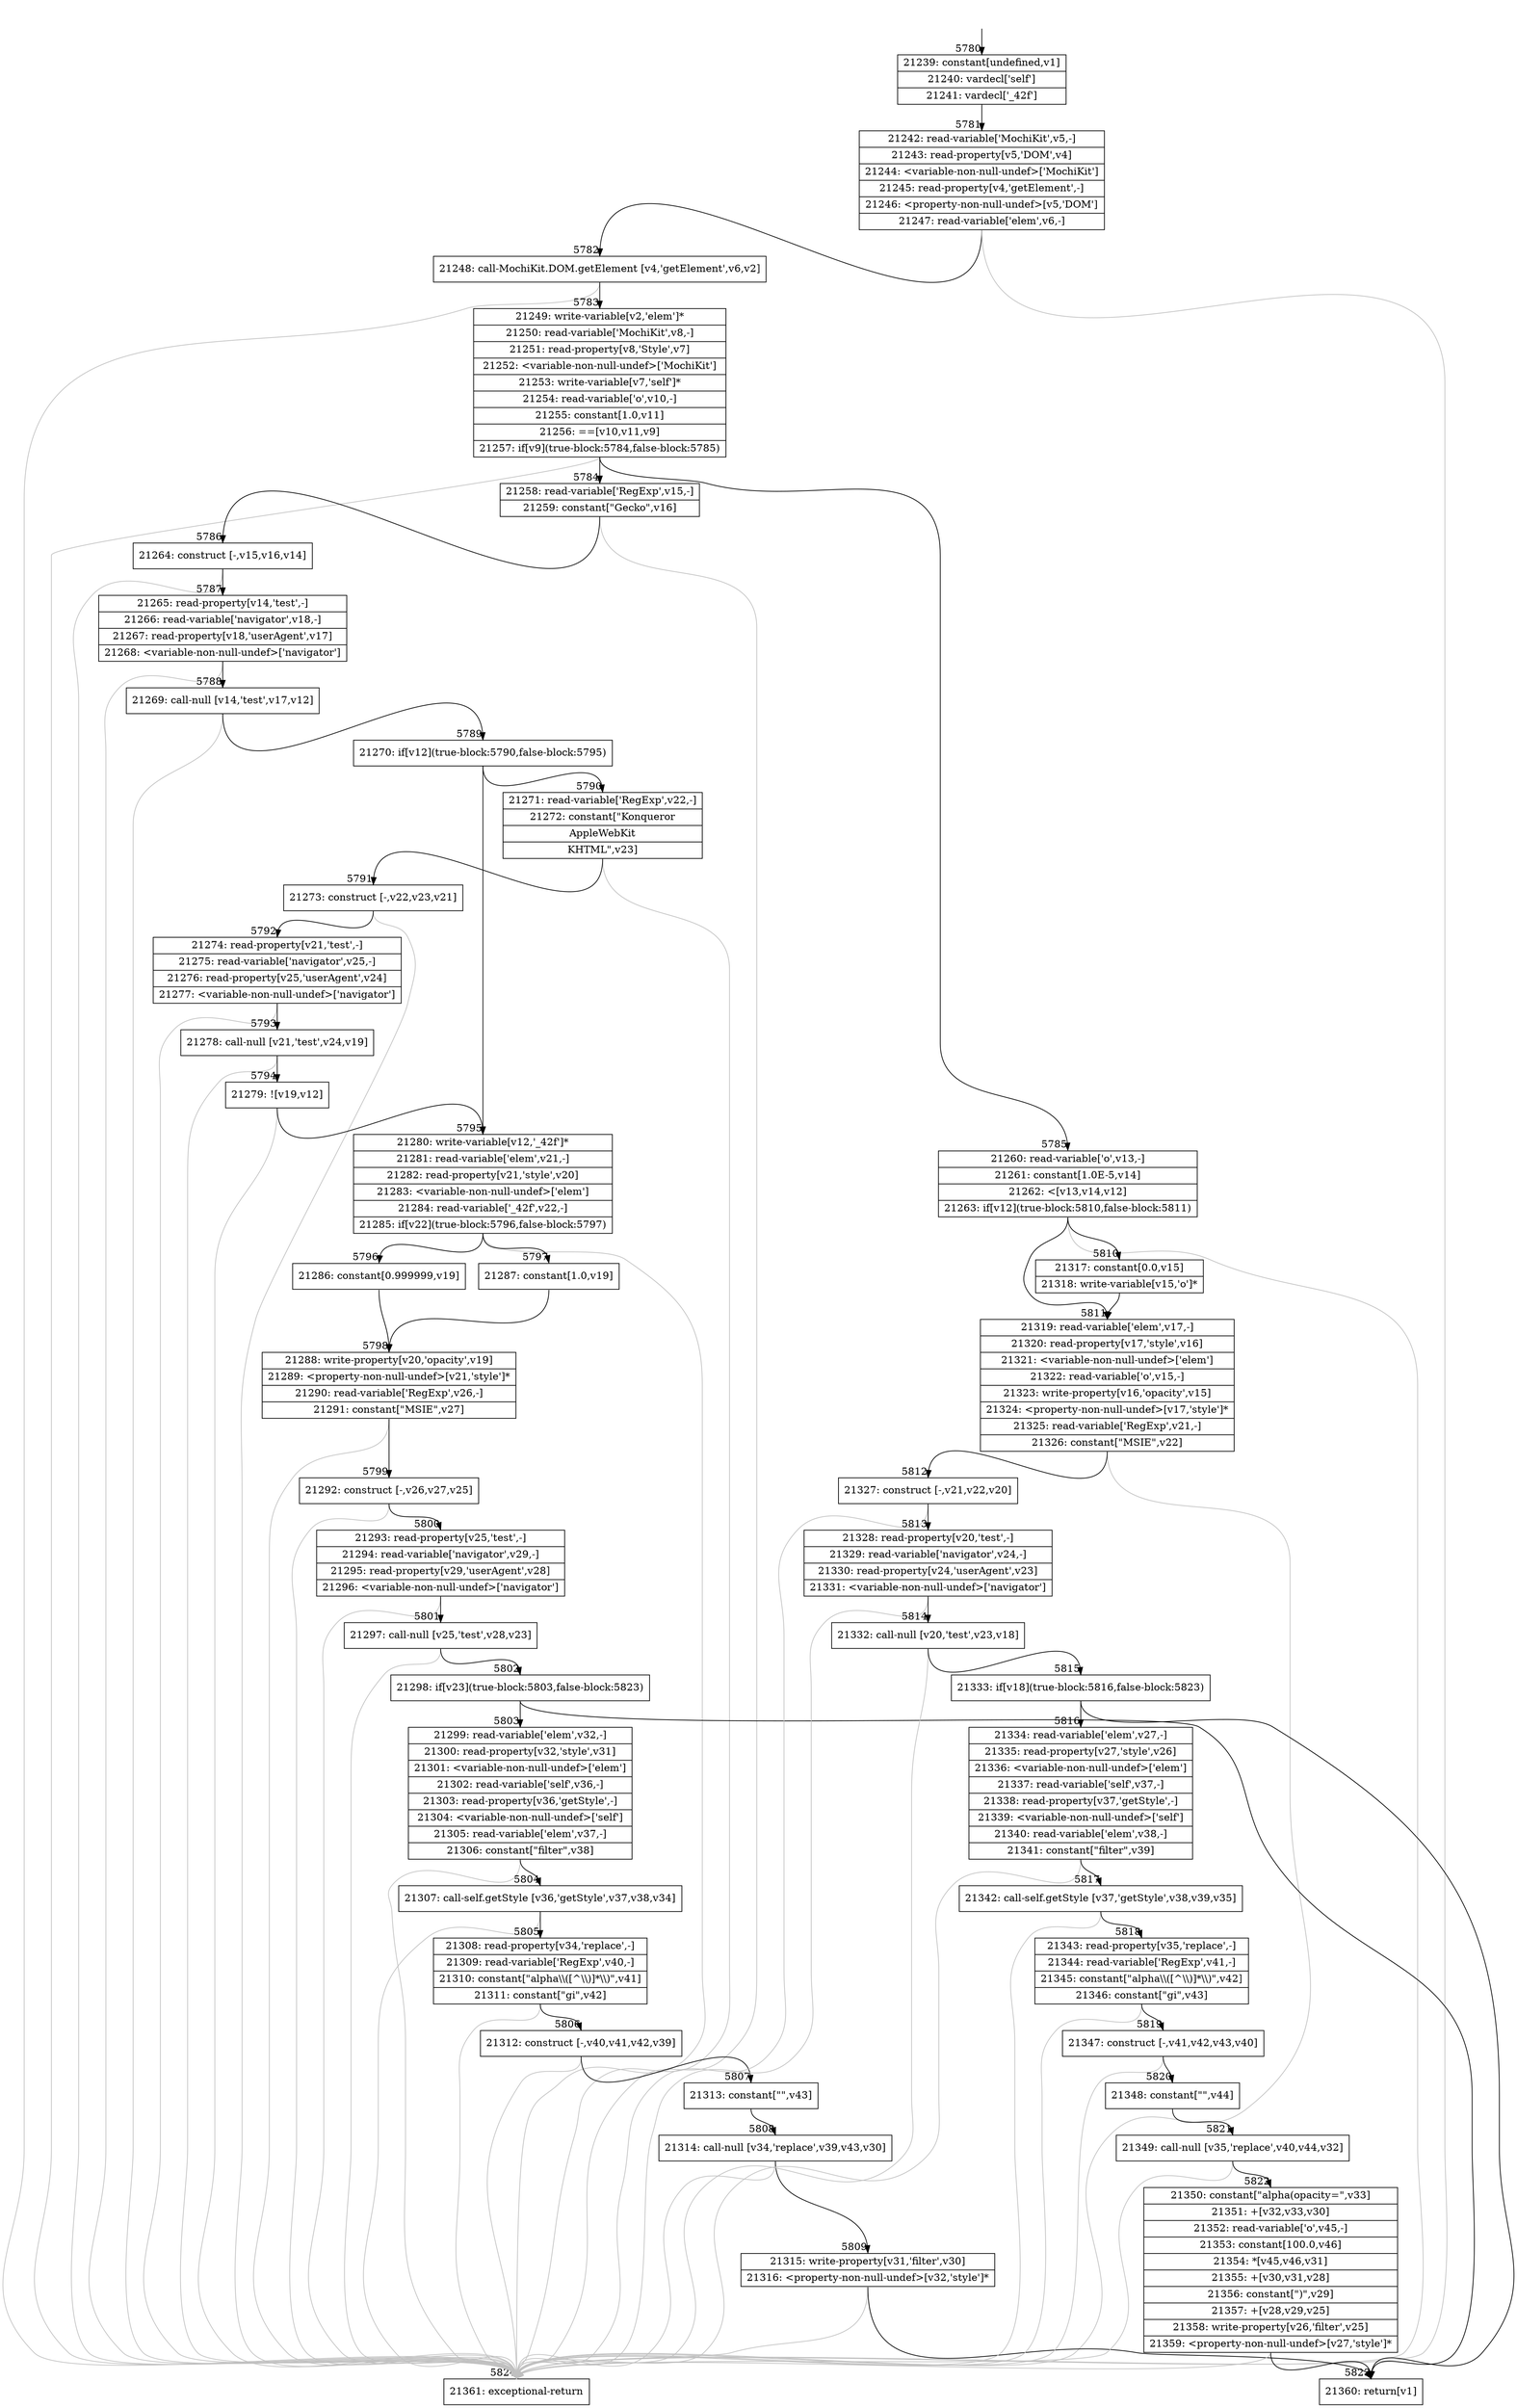 digraph {
rankdir="TD"
BB_entry399[shape=none,label=""];
BB_entry399 -> BB5780 [tailport=s, headport=n, headlabel="    5780"]
BB5780 [shape=record label="{21239: constant[undefined,v1]|21240: vardecl['self']|21241: vardecl['_42f']}" ] 
BB5780 -> BB5781 [tailport=s, headport=n, headlabel="      5781"]
BB5781 [shape=record label="{21242: read-variable['MochiKit',v5,-]|21243: read-property[v5,'DOM',v4]|21244: \<variable-non-null-undef\>['MochiKit']|21245: read-property[v4,'getElement',-]|21246: \<property-non-null-undef\>[v5,'DOM']|21247: read-variable['elem',v6,-]}" ] 
BB5781 -> BB5782 [tailport=s, headport=n, headlabel="      5782"]
BB5781 -> BB5824 [tailport=s, headport=n, color=gray, headlabel="      5824"]
BB5782 [shape=record label="{21248: call-MochiKit.DOM.getElement [v4,'getElement',v6,v2]}" ] 
BB5782 -> BB5783 [tailport=s, headport=n, headlabel="      5783"]
BB5782 -> BB5824 [tailport=s, headport=n, color=gray]
BB5783 [shape=record label="{21249: write-variable[v2,'elem']*|21250: read-variable['MochiKit',v8,-]|21251: read-property[v8,'Style',v7]|21252: \<variable-non-null-undef\>['MochiKit']|21253: write-variable[v7,'self']*|21254: read-variable['o',v10,-]|21255: constant[1.0,v11]|21256: ==[v10,v11,v9]|21257: if[v9](true-block:5784,false-block:5785)}" ] 
BB5783 -> BB5784 [tailport=s, headport=n, headlabel="      5784"]
BB5783 -> BB5785 [tailport=s, headport=n, headlabel="      5785"]
BB5783 -> BB5824 [tailport=s, headport=n, color=gray]
BB5784 [shape=record label="{21258: read-variable['RegExp',v15,-]|21259: constant[\"Gecko\",v16]}" ] 
BB5784 -> BB5786 [tailport=s, headport=n, headlabel="      5786"]
BB5784 -> BB5824 [tailport=s, headport=n, color=gray]
BB5785 [shape=record label="{21260: read-variable['o',v13,-]|21261: constant[1.0E-5,v14]|21262: \<[v13,v14,v12]|21263: if[v12](true-block:5810,false-block:5811)}" ] 
BB5785 -> BB5810 [tailport=s, headport=n, headlabel="      5810"]
BB5785 -> BB5811 [tailport=s, headport=n, headlabel="      5811"]
BB5785 -> BB5824 [tailport=s, headport=n, color=gray]
BB5786 [shape=record label="{21264: construct [-,v15,v16,v14]}" ] 
BB5786 -> BB5787 [tailport=s, headport=n, headlabel="      5787"]
BB5786 -> BB5824 [tailport=s, headport=n, color=gray]
BB5787 [shape=record label="{21265: read-property[v14,'test',-]|21266: read-variable['navigator',v18,-]|21267: read-property[v18,'userAgent',v17]|21268: \<variable-non-null-undef\>['navigator']}" ] 
BB5787 -> BB5788 [tailport=s, headport=n, headlabel="      5788"]
BB5787 -> BB5824 [tailport=s, headport=n, color=gray]
BB5788 [shape=record label="{21269: call-null [v14,'test',v17,v12]}" ] 
BB5788 -> BB5789 [tailport=s, headport=n, headlabel="      5789"]
BB5788 -> BB5824 [tailport=s, headport=n, color=gray]
BB5789 [shape=record label="{21270: if[v12](true-block:5790,false-block:5795)}" ] 
BB5789 -> BB5795 [tailport=s, headport=n, headlabel="      5795"]
BB5789 -> BB5790 [tailport=s, headport=n, headlabel="      5790"]
BB5790 [shape=record label="{21271: read-variable['RegExp',v22,-]|21272: constant[\"Konqueror|AppleWebKit|KHTML\",v23]}" ] 
BB5790 -> BB5791 [tailport=s, headport=n, headlabel="      5791"]
BB5790 -> BB5824 [tailport=s, headport=n, color=gray]
BB5791 [shape=record label="{21273: construct [-,v22,v23,v21]}" ] 
BB5791 -> BB5792 [tailport=s, headport=n, headlabel="      5792"]
BB5791 -> BB5824 [tailport=s, headport=n, color=gray]
BB5792 [shape=record label="{21274: read-property[v21,'test',-]|21275: read-variable['navigator',v25,-]|21276: read-property[v25,'userAgent',v24]|21277: \<variable-non-null-undef\>['navigator']}" ] 
BB5792 -> BB5793 [tailport=s, headport=n, headlabel="      5793"]
BB5792 -> BB5824 [tailport=s, headport=n, color=gray]
BB5793 [shape=record label="{21278: call-null [v21,'test',v24,v19]}" ] 
BB5793 -> BB5794 [tailport=s, headport=n, headlabel="      5794"]
BB5793 -> BB5824 [tailport=s, headport=n, color=gray]
BB5794 [shape=record label="{21279: ![v19,v12]}" ] 
BB5794 -> BB5795 [tailport=s, headport=n]
BB5794 -> BB5824 [tailport=s, headport=n, color=gray]
BB5795 [shape=record label="{21280: write-variable[v12,'_42f']*|21281: read-variable['elem',v21,-]|21282: read-property[v21,'style',v20]|21283: \<variable-non-null-undef\>['elem']|21284: read-variable['_42f',v22,-]|21285: if[v22](true-block:5796,false-block:5797)}" ] 
BB5795 -> BB5796 [tailport=s, headport=n, headlabel="      5796"]
BB5795 -> BB5797 [tailport=s, headport=n, headlabel="      5797"]
BB5795 -> BB5824 [tailport=s, headport=n, color=gray]
BB5796 [shape=record label="{21286: constant[0.999999,v19]}" ] 
BB5796 -> BB5798 [tailport=s, headport=n, headlabel="      5798"]
BB5797 [shape=record label="{21287: constant[1.0,v19]}" ] 
BB5797 -> BB5798 [tailport=s, headport=n]
BB5798 [shape=record label="{21288: write-property[v20,'opacity',v19]|21289: \<property-non-null-undef\>[v21,'style']*|21290: read-variable['RegExp',v26,-]|21291: constant[\"MSIE\",v27]}" ] 
BB5798 -> BB5799 [tailport=s, headport=n, headlabel="      5799"]
BB5798 -> BB5824 [tailport=s, headport=n, color=gray]
BB5799 [shape=record label="{21292: construct [-,v26,v27,v25]}" ] 
BB5799 -> BB5800 [tailport=s, headport=n, headlabel="      5800"]
BB5799 -> BB5824 [tailport=s, headport=n, color=gray]
BB5800 [shape=record label="{21293: read-property[v25,'test',-]|21294: read-variable['navigator',v29,-]|21295: read-property[v29,'userAgent',v28]|21296: \<variable-non-null-undef\>['navigator']}" ] 
BB5800 -> BB5801 [tailport=s, headport=n, headlabel="      5801"]
BB5800 -> BB5824 [tailport=s, headport=n, color=gray]
BB5801 [shape=record label="{21297: call-null [v25,'test',v28,v23]}" ] 
BB5801 -> BB5802 [tailport=s, headport=n, headlabel="      5802"]
BB5801 -> BB5824 [tailport=s, headport=n, color=gray]
BB5802 [shape=record label="{21298: if[v23](true-block:5803,false-block:5823)}" ] 
BB5802 -> BB5803 [tailport=s, headport=n, headlabel="      5803"]
BB5802 -> BB5823 [tailport=s, headport=n, headlabel="      5823"]
BB5803 [shape=record label="{21299: read-variable['elem',v32,-]|21300: read-property[v32,'style',v31]|21301: \<variable-non-null-undef\>['elem']|21302: read-variable['self',v36,-]|21303: read-property[v36,'getStyle',-]|21304: \<variable-non-null-undef\>['self']|21305: read-variable['elem',v37,-]|21306: constant[\"filter\",v38]}" ] 
BB5803 -> BB5804 [tailport=s, headport=n, headlabel="      5804"]
BB5803 -> BB5824 [tailport=s, headport=n, color=gray]
BB5804 [shape=record label="{21307: call-self.getStyle [v36,'getStyle',v37,v38,v34]}" ] 
BB5804 -> BB5805 [tailport=s, headport=n, headlabel="      5805"]
BB5804 -> BB5824 [tailport=s, headport=n, color=gray]
BB5805 [shape=record label="{21308: read-property[v34,'replace',-]|21309: read-variable['RegExp',v40,-]|21310: constant[\"alpha\\\\([^\\\\)]*\\\\)\",v41]|21311: constant[\"gi\",v42]}" ] 
BB5805 -> BB5806 [tailport=s, headport=n, headlabel="      5806"]
BB5805 -> BB5824 [tailport=s, headport=n, color=gray]
BB5806 [shape=record label="{21312: construct [-,v40,v41,v42,v39]}" ] 
BB5806 -> BB5807 [tailport=s, headport=n, headlabel="      5807"]
BB5806 -> BB5824 [tailport=s, headport=n, color=gray]
BB5807 [shape=record label="{21313: constant[\"\",v43]}" ] 
BB5807 -> BB5808 [tailport=s, headport=n, headlabel="      5808"]
BB5808 [shape=record label="{21314: call-null [v34,'replace',v39,v43,v30]}" ] 
BB5808 -> BB5809 [tailport=s, headport=n, headlabel="      5809"]
BB5808 -> BB5824 [tailport=s, headport=n, color=gray]
BB5809 [shape=record label="{21315: write-property[v31,'filter',v30]|21316: \<property-non-null-undef\>[v32,'style']*}" ] 
BB5809 -> BB5823 [tailport=s, headport=n]
BB5809 -> BB5824 [tailport=s, headport=n, color=gray]
BB5810 [shape=record label="{21317: constant[0.0,v15]|21318: write-variable[v15,'o']*}" ] 
BB5810 -> BB5811 [tailport=s, headport=n]
BB5811 [shape=record label="{21319: read-variable['elem',v17,-]|21320: read-property[v17,'style',v16]|21321: \<variable-non-null-undef\>['elem']|21322: read-variable['o',v15,-]|21323: write-property[v16,'opacity',v15]|21324: \<property-non-null-undef\>[v17,'style']*|21325: read-variable['RegExp',v21,-]|21326: constant[\"MSIE\",v22]}" ] 
BB5811 -> BB5812 [tailport=s, headport=n, headlabel="      5812"]
BB5811 -> BB5824 [tailport=s, headport=n, color=gray]
BB5812 [shape=record label="{21327: construct [-,v21,v22,v20]}" ] 
BB5812 -> BB5813 [tailport=s, headport=n, headlabel="      5813"]
BB5812 -> BB5824 [tailport=s, headport=n, color=gray]
BB5813 [shape=record label="{21328: read-property[v20,'test',-]|21329: read-variable['navigator',v24,-]|21330: read-property[v24,'userAgent',v23]|21331: \<variable-non-null-undef\>['navigator']}" ] 
BB5813 -> BB5814 [tailport=s, headport=n, headlabel="      5814"]
BB5813 -> BB5824 [tailport=s, headport=n, color=gray]
BB5814 [shape=record label="{21332: call-null [v20,'test',v23,v18]}" ] 
BB5814 -> BB5815 [tailport=s, headport=n, headlabel="      5815"]
BB5814 -> BB5824 [tailport=s, headport=n, color=gray]
BB5815 [shape=record label="{21333: if[v18](true-block:5816,false-block:5823)}" ] 
BB5815 -> BB5816 [tailport=s, headport=n, headlabel="      5816"]
BB5815 -> BB5823 [tailport=s, headport=n]
BB5816 [shape=record label="{21334: read-variable['elem',v27,-]|21335: read-property[v27,'style',v26]|21336: \<variable-non-null-undef\>['elem']|21337: read-variable['self',v37,-]|21338: read-property[v37,'getStyle',-]|21339: \<variable-non-null-undef\>['self']|21340: read-variable['elem',v38,-]|21341: constant[\"filter\",v39]}" ] 
BB5816 -> BB5817 [tailport=s, headport=n, headlabel="      5817"]
BB5816 -> BB5824 [tailport=s, headport=n, color=gray]
BB5817 [shape=record label="{21342: call-self.getStyle [v37,'getStyle',v38,v39,v35]}" ] 
BB5817 -> BB5818 [tailport=s, headport=n, headlabel="      5818"]
BB5817 -> BB5824 [tailport=s, headport=n, color=gray]
BB5818 [shape=record label="{21343: read-property[v35,'replace',-]|21344: read-variable['RegExp',v41,-]|21345: constant[\"alpha\\\\([^\\\\)]*\\\\)\",v42]|21346: constant[\"gi\",v43]}" ] 
BB5818 -> BB5819 [tailport=s, headport=n, headlabel="      5819"]
BB5818 -> BB5824 [tailport=s, headport=n, color=gray]
BB5819 [shape=record label="{21347: construct [-,v41,v42,v43,v40]}" ] 
BB5819 -> BB5820 [tailport=s, headport=n, headlabel="      5820"]
BB5819 -> BB5824 [tailport=s, headport=n, color=gray]
BB5820 [shape=record label="{21348: constant[\"\",v44]}" ] 
BB5820 -> BB5821 [tailport=s, headport=n, headlabel="      5821"]
BB5821 [shape=record label="{21349: call-null [v35,'replace',v40,v44,v32]}" ] 
BB5821 -> BB5822 [tailport=s, headport=n, headlabel="      5822"]
BB5821 -> BB5824 [tailport=s, headport=n, color=gray]
BB5822 [shape=record label="{21350: constant[\"alpha(opacity=\",v33]|21351: +[v32,v33,v30]|21352: read-variable['o',v45,-]|21353: constant[100.0,v46]|21354: *[v45,v46,v31]|21355: +[v30,v31,v28]|21356: constant[\")\",v29]|21357: +[v28,v29,v25]|21358: write-property[v26,'filter',v25]|21359: \<property-non-null-undef\>[v27,'style']*}" ] 
BB5822 -> BB5823 [tailport=s, headport=n]
BB5822 -> BB5824 [tailport=s, headport=n, color=gray]
BB5823 [shape=record label="{21360: return[v1]}" ] 
BB5824 [shape=record label="{21361: exceptional-return}" ] 
//#$~ 4068
}
